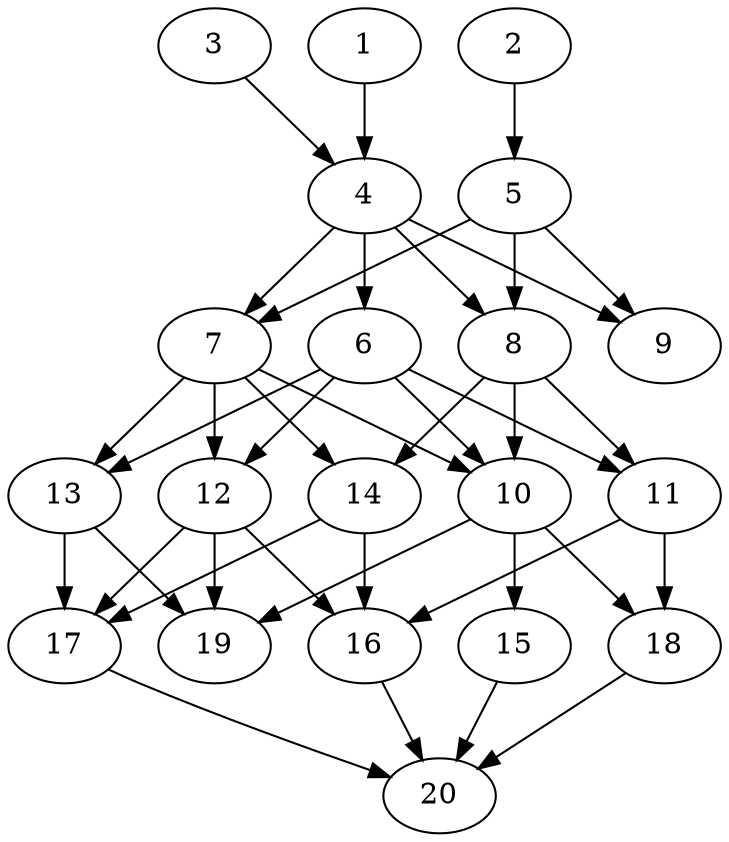 // DAG automatically generated by daggen at Tue Jul 23 14:27:02 2019
// ./daggen --dot -n 20 --ccr 0.4 --fat 0.5 --regular 0.5 --density 0.7 --mindata 5242880 --maxdata 52428800 
digraph G {
  1 [size="129953280", alpha="0.02", expect_size="51981312"] 
  1 -> 4 [size ="51981312"]
  2 [size="118919680", alpha="0.20", expect_size="47567872"] 
  2 -> 5 [size ="47567872"]
  3 [size="125749760", alpha="0.18", expect_size="50299904"] 
  3 -> 4 [size ="50299904"]
  4 [size="83676160", alpha="0.13", expect_size="33470464"] 
  4 -> 6 [size ="33470464"]
  4 -> 7 [size ="33470464"]
  4 -> 8 [size ="33470464"]
  4 -> 9 [size ="33470464"]
  5 [size="106716160", alpha="0.04", expect_size="42686464"] 
  5 -> 7 [size ="42686464"]
  5 -> 8 [size ="42686464"]
  5 -> 9 [size ="42686464"]
  6 [size="122688000", alpha="0.15", expect_size="49075200"] 
  6 -> 10 [size ="49075200"]
  6 -> 11 [size ="49075200"]
  6 -> 12 [size ="49075200"]
  6 -> 13 [size ="49075200"]
  7 [size="80957440", alpha="0.10", expect_size="32382976"] 
  7 -> 10 [size ="32382976"]
  7 -> 12 [size ="32382976"]
  7 -> 13 [size ="32382976"]
  7 -> 14 [size ="32382976"]
  8 [size="110384640", alpha="0.20", expect_size="44153856"] 
  8 -> 10 [size ="44153856"]
  8 -> 11 [size ="44153856"]
  8 -> 14 [size ="44153856"]
  9 [size="37514240", alpha="0.04", expect_size="15005696"] 
  10 [size="111621120", alpha="0.02", expect_size="44648448"] 
  10 -> 15 [size ="44648448"]
  10 -> 18 [size ="44648448"]
  10 -> 19 [size ="44648448"]
  11 [size="33382400", alpha="0.10", expect_size="13352960"] 
  11 -> 16 [size ="13352960"]
  11 -> 18 [size ="13352960"]
  12 [size="45550080", alpha="0.01", expect_size="18220032"] 
  12 -> 16 [size ="18220032"]
  12 -> 17 [size ="18220032"]
  12 -> 19 [size ="18220032"]
  13 [size="44605440", alpha="0.07", expect_size="17842176"] 
  13 -> 17 [size ="17842176"]
  13 -> 19 [size ="17842176"]
  14 [size="34278400", alpha="0.18", expect_size="13711360"] 
  14 -> 16 [size ="13711360"]
  14 -> 17 [size ="13711360"]
  15 [size="108971520", alpha="0.07", expect_size="43588608"] 
  15 -> 20 [size ="43588608"]
  16 [size="15649280", alpha="0.11", expect_size="6259712"] 
  16 -> 20 [size ="6259712"]
  17 [size="103267840", alpha="0.05", expect_size="41307136"] 
  17 -> 20 [size ="41307136"]
  18 [size="45952000", alpha="0.01", expect_size="18380800"] 
  18 -> 20 [size ="18380800"]
  19 [size="45201920", alpha="0.08", expect_size="18080768"] 
  20 [size="70054400", alpha="0.11", expect_size="28021760"] 
}
